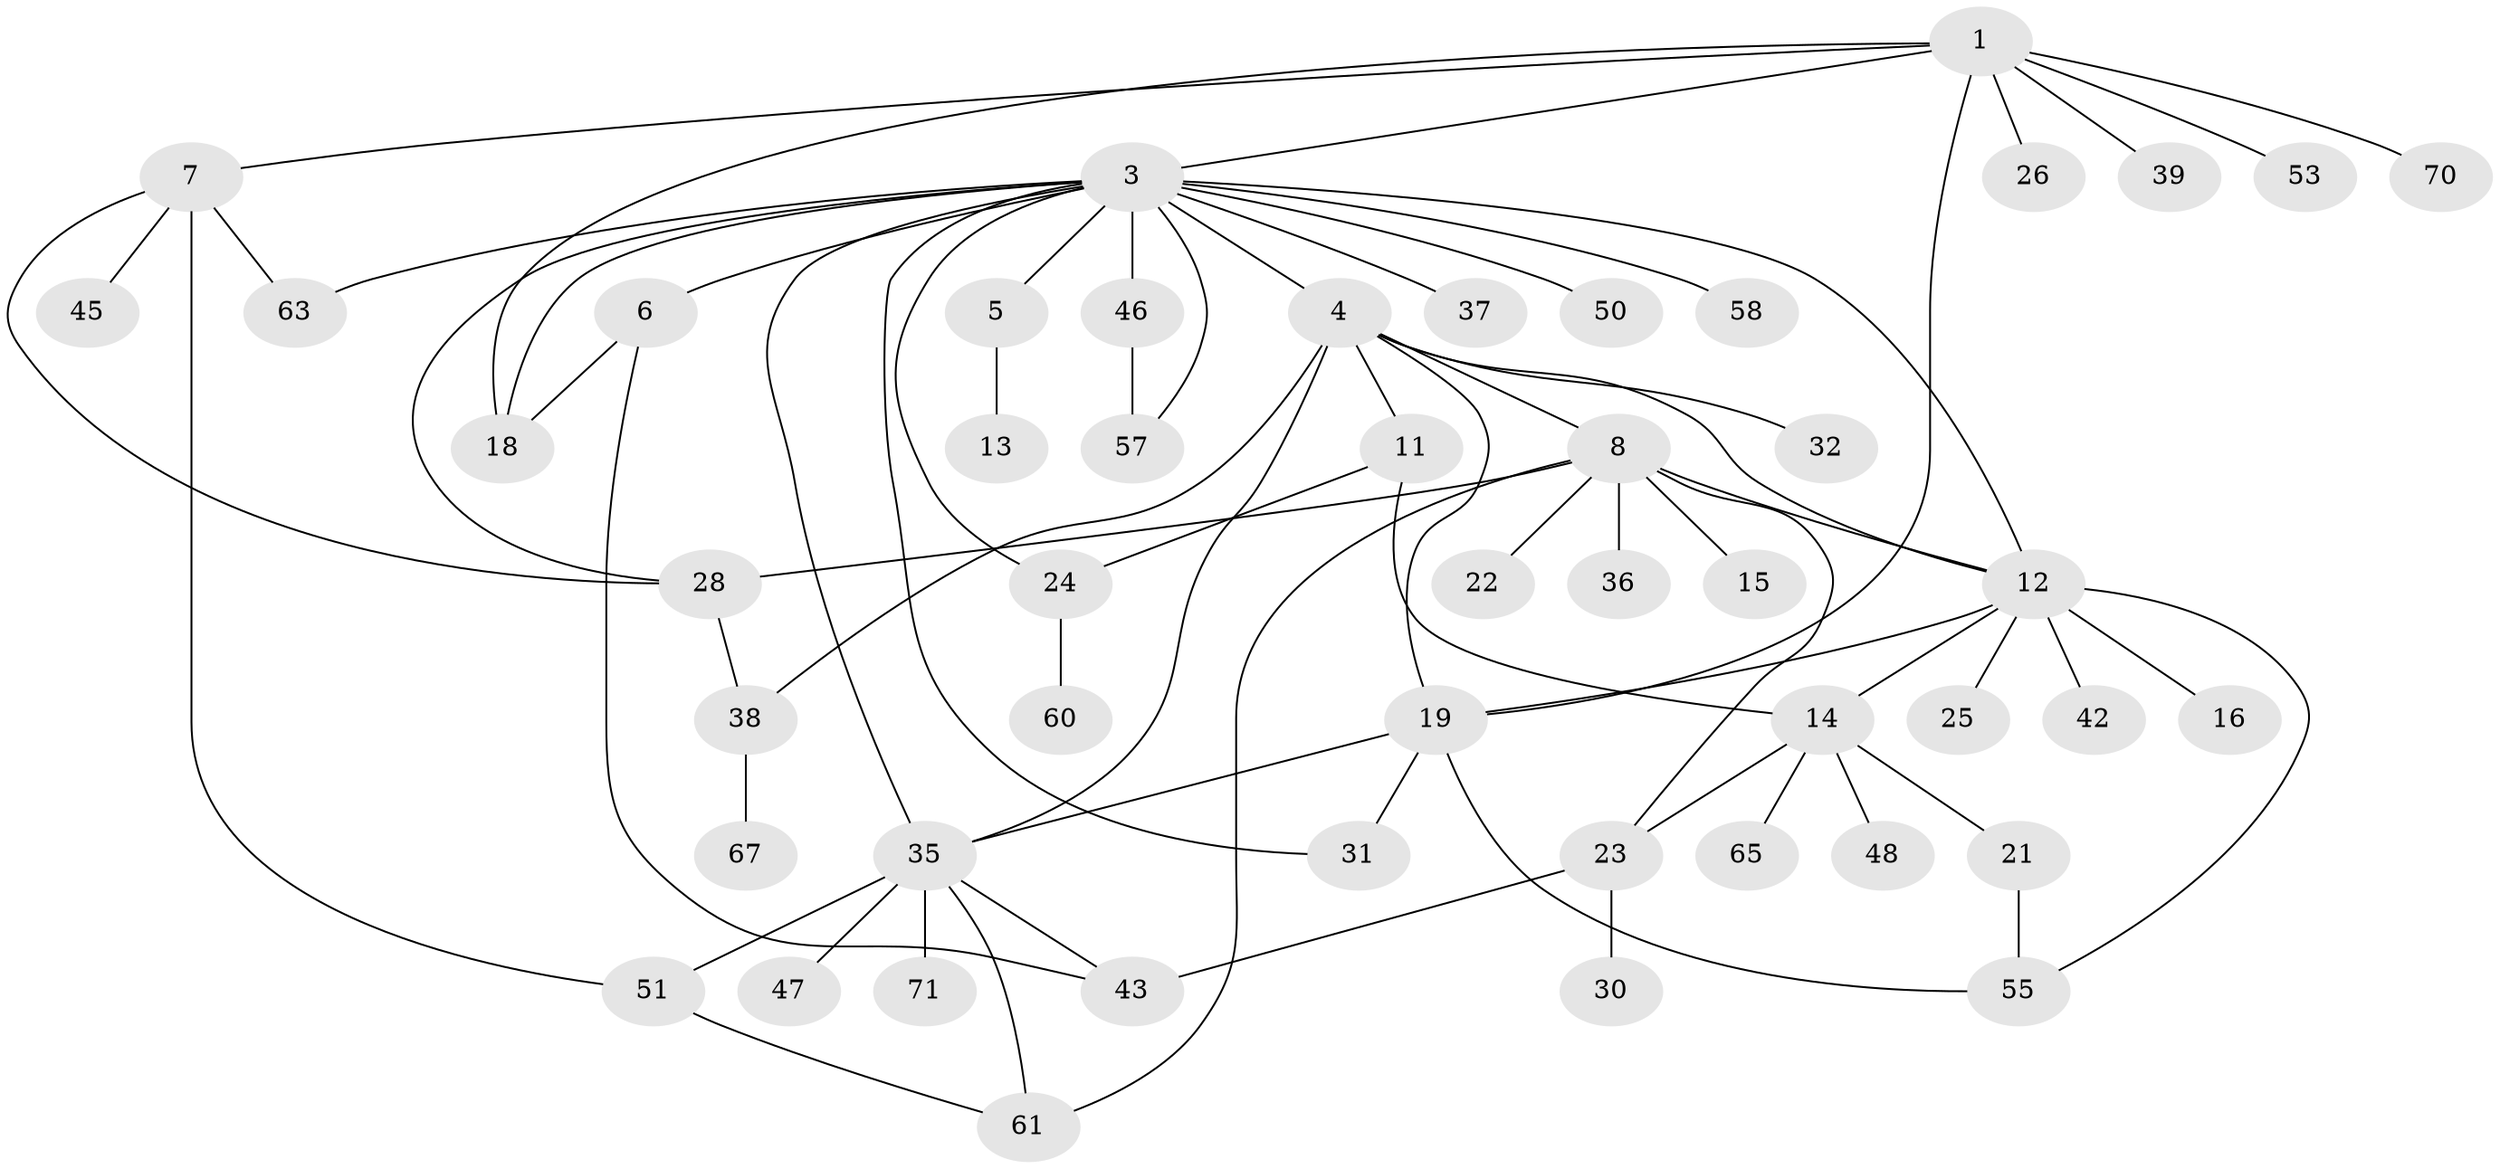 // original degree distribution, {3: 0.1917808219178082, 7: 0.0410958904109589, 17: 0.0136986301369863, 8: 0.0273972602739726, 6: 0.0136986301369863, 4: 0.1095890410958904, 1: 0.3835616438356164, 2: 0.1917808219178082, 5: 0.0273972602739726}
// Generated by graph-tools (version 1.1) at 2025/41/03/06/25 10:41:51]
// undirected, 49 vertices, 72 edges
graph export_dot {
graph [start="1"]
  node [color=gray90,style=filled];
  1 [super="+2"];
  3 [super="+20"];
  4;
  5 [super="+10"];
  6 [super="+73"];
  7 [super="+9"];
  8 [super="+29"];
  11 [super="+64"];
  12 [super="+17"];
  13;
  14 [super="+44"];
  15;
  16;
  18 [super="+54"];
  19 [super="+34"];
  21;
  22;
  23 [super="+27"];
  24 [super="+40"];
  25;
  26;
  28 [super="+69"];
  30 [super="+33"];
  31 [super="+68"];
  32 [super="+52"];
  35 [super="+41"];
  36;
  37;
  38 [super="+49"];
  39;
  42;
  43 [super="+72"];
  45;
  46;
  47;
  48;
  50;
  51 [super="+62"];
  53;
  55 [super="+56"];
  57 [super="+59"];
  58;
  60;
  61 [super="+66"];
  63;
  65;
  67;
  70;
  71;
  1 -- 19;
  1 -- 39;
  1 -- 18;
  1 -- 3;
  1 -- 53;
  1 -- 70;
  1 -- 7;
  1 -- 26;
  3 -- 4;
  3 -- 5;
  3 -- 6;
  3 -- 18;
  3 -- 24;
  3 -- 31;
  3 -- 46;
  3 -- 50;
  3 -- 57;
  3 -- 58;
  3 -- 63;
  3 -- 37;
  3 -- 12 [weight=2];
  3 -- 35;
  3 -- 28;
  4 -- 8;
  4 -- 11;
  4 -- 12;
  4 -- 19;
  4 -- 32;
  4 -- 38;
  4 -- 35;
  5 -- 13;
  6 -- 18;
  6 -- 43;
  7 -- 45;
  7 -- 51;
  7 -- 28;
  7 -- 63;
  8 -- 12;
  8 -- 15 [weight=2];
  8 -- 22;
  8 -- 36;
  8 -- 23;
  8 -- 61;
  8 -- 28;
  11 -- 14;
  11 -- 24;
  12 -- 16;
  12 -- 25;
  12 -- 42;
  12 -- 55;
  12 -- 14;
  12 -- 19;
  14 -- 21;
  14 -- 23;
  14 -- 48;
  14 -- 65;
  19 -- 31;
  19 -- 35;
  19 -- 55;
  21 -- 55;
  23 -- 43;
  23 -- 30;
  24 -- 60;
  28 -- 38;
  35 -- 43;
  35 -- 51 [weight=2];
  35 -- 71;
  35 -- 61;
  35 -- 47;
  38 -- 67;
  46 -- 57;
  51 -- 61;
}
